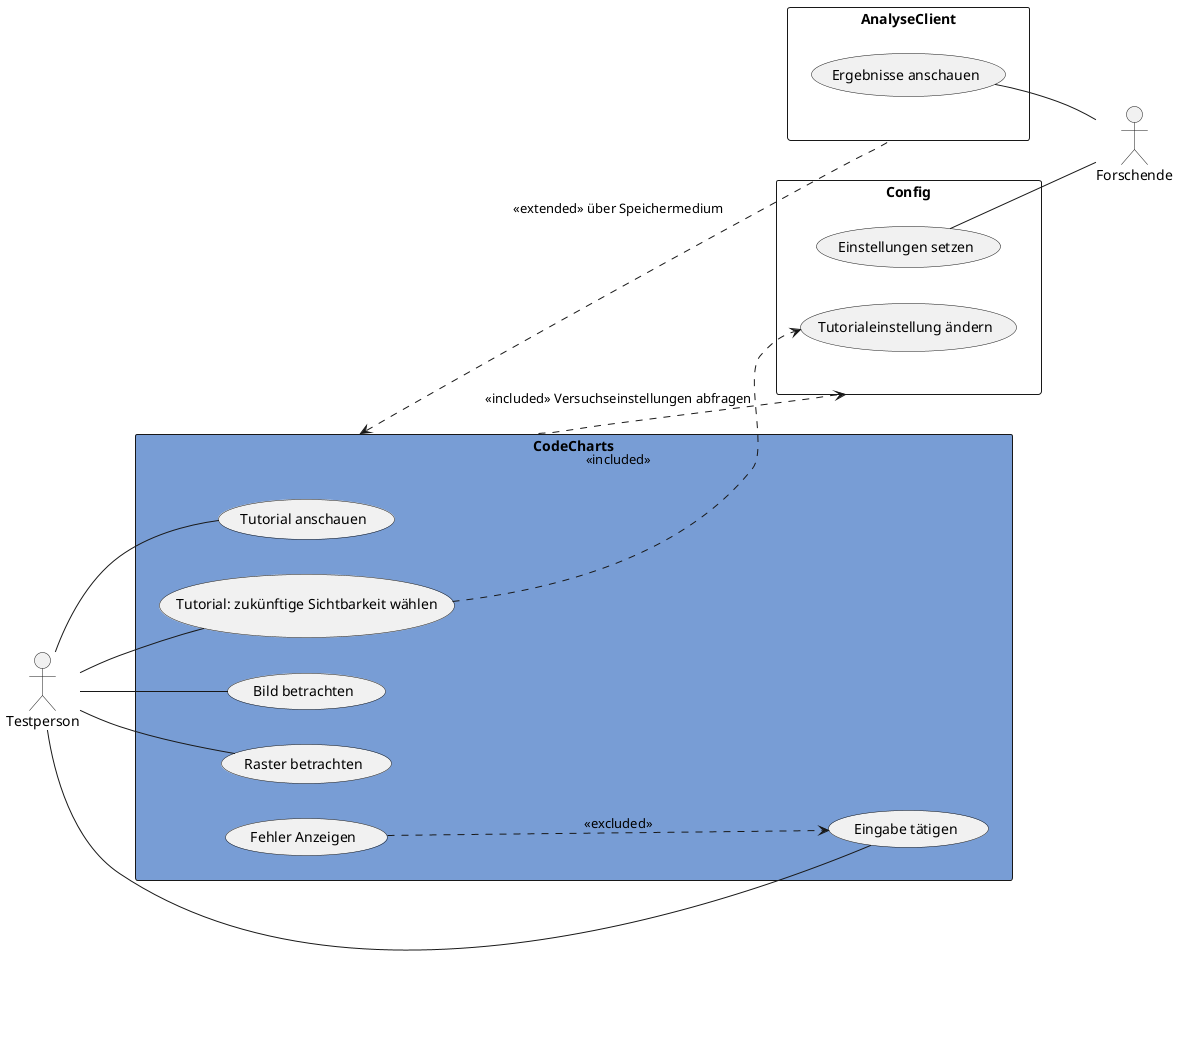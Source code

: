 @startuml CodeCharts
left to right direction

actor Testperson as t
actor Forschende as f

rectangle CodeCharts as z #789dd5 {
    usecase "Tutorial anschauen" as td
    usecase "Tutorial: zukünftige Sichtbarkeit wählen" as tw
    usecase "Bild betrachten" as bb
    usecase "Raster betrachten" as rb
    usecase "Eingabe tätigen" as et
    usecase "Fehler Anzeigen" as fa
}

rectangle AnalyseClient as a {
    usecase "Ergebnisse anschauen" as ea
}

rectangle Config as c {
    usecase "Einstellungen setzen" as es
    usecase "Tutorialeinstellung ändern" as tä
}

' Testperson
t -- td
t -- tw
t -- bb
t -- rb
t -- et

' Forschende
es -- f
ea -- f

' intern
tw ..> tä : <<included>> 
z <.. a : <<extended>> über Speichermedium
z ..> c : <<included>> Versuchseinstellungen abfragen
fa ..> et : <<excluded>> 


@enduml
